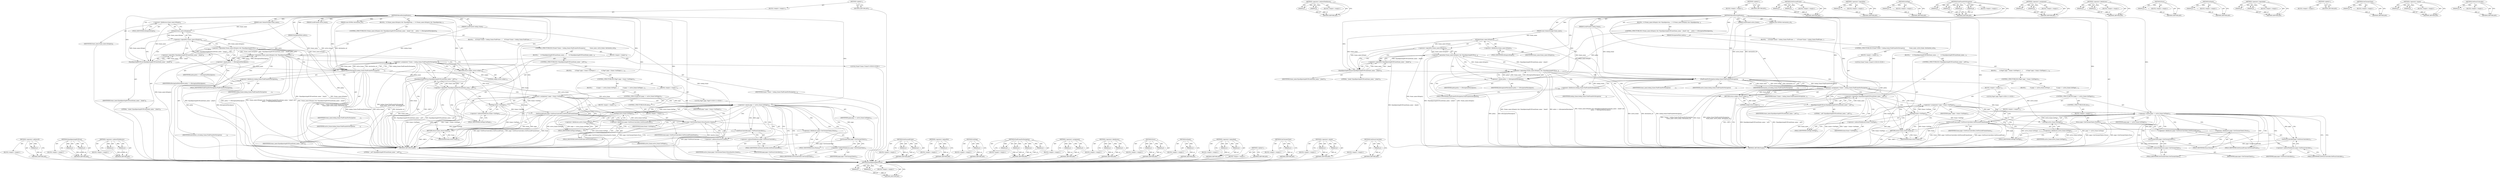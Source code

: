 digraph "GetFocusController" {
vulnerable_142 [label=<(METHOD,EqualIgnoringASCIICase)>];
vulnerable_143 [label=<(PARAM,p1)>];
vulnerable_144 [label=<(PARAM,p2)>];
vulnerable_145 [label=<(BLOCK,&lt;empty&gt;,&lt;empty&gt;)>];
vulnerable_146 [label=<(METHOD_RETURN,ANY)>];
vulnerable_168 [label=<(METHOD,&lt;operator&gt;.indirectFieldAccess)>];
vulnerable_169 [label=<(PARAM,p1)>];
vulnerable_170 [label=<(PARAM,p2)>];
vulnerable_171 [label=<(BLOCK,&lt;empty&gt;,&lt;empty&gt;)>];
vulnerable_172 [label=<(METHOD_RETURN,ANY)>];
vulnerable_6 [label=<(METHOD,&lt;global&gt;)<SUB>1</SUB>>];
vulnerable_7 [label=<(BLOCK,&lt;empty&gt;,&lt;empty&gt;)<SUB>1</SUB>>];
vulnerable_8 [label=<(METHOD,ReuseExistingWindow)<SUB>1</SUB>>];
vulnerable_9 [label=<(PARAM,LocalFrame&amp; active_frame)<SUB>1</SUB>>];
vulnerable_10 [label=<(PARAM,LocalFrame&amp; lookup_frame)<SUB>2</SUB>>];
vulnerable_11 [label=<(PARAM,const AtomicString&amp; frame_name)<SUB>3</SUB>>];
vulnerable_12 [label=<(PARAM,NavigationPolicy policy)<SUB>4</SUB>>];
vulnerable_13 [label=<(PARAM,const KURL&amp; destination_url)<SUB>5</SUB>>];
vulnerable_14 [label=<(BLOCK,{
  if (!frame_name.IsEmpty() &amp;&amp; !EqualIgnoring...,{
  if (!frame_name.IsEmpty() &amp;&amp; !EqualIgnoring...)<SUB>5</SUB>>];
vulnerable_15 [label=<(CONTROL_STRUCTURE,IF,if (!frame_name.IsEmpty() &amp;&amp; !EqualIgnoringASCIICase(frame_name, &quot;_blank&quot;) &amp;&amp;
      policy == kNavigationPolicyIgnore))<SUB>6</SUB>>];
vulnerable_16 [label=<(&lt;operator&gt;.logicalAnd,!frame_name.IsEmpty() &amp;&amp; !EqualIgnoringASCIICas...)<SUB>6</SUB>>];
vulnerable_17 [label=<(&lt;operator&gt;.logicalAnd,!frame_name.IsEmpty() &amp;&amp; !EqualIgnoringASCIICas...)<SUB>6</SUB>>];
vulnerable_18 [label=<(&lt;operator&gt;.logicalNot,!frame_name.IsEmpty())<SUB>6</SUB>>];
vulnerable_19 [label=<(IsEmpty,frame_name.IsEmpty())<SUB>6</SUB>>];
vulnerable_20 [label=<(&lt;operator&gt;.fieldAccess,frame_name.IsEmpty)<SUB>6</SUB>>];
vulnerable_21 [label=<(IDENTIFIER,frame_name,frame_name.IsEmpty())<SUB>6</SUB>>];
vulnerable_22 [label=<(FIELD_IDENTIFIER,IsEmpty,IsEmpty)<SUB>6</SUB>>];
vulnerable_23 [label=<(&lt;operator&gt;.logicalNot,!EqualIgnoringASCIICase(frame_name, &quot;_blank&quot;))<SUB>6</SUB>>];
vulnerable_24 [label=<(EqualIgnoringASCIICase,EqualIgnoringASCIICase(frame_name, &quot;_blank&quot;))<SUB>6</SUB>>];
vulnerable_25 [label=<(IDENTIFIER,frame_name,EqualIgnoringASCIICase(frame_name, &quot;_blank&quot;))<SUB>6</SUB>>];
vulnerable_26 [label=<(LITERAL,&quot;_blank&quot;,EqualIgnoringASCIICase(frame_name, &quot;_blank&quot;))<SUB>6</SUB>>];
vulnerable_27 [label=<(&lt;operator&gt;.equals,policy == kNavigationPolicyIgnore)<SUB>7</SUB>>];
vulnerable_28 [label=<(IDENTIFIER,policy,policy == kNavigationPolicyIgnore)<SUB>7</SUB>>];
vulnerable_29 [label=<(IDENTIFIER,kNavigationPolicyIgnore,policy == kNavigationPolicyIgnore)<SUB>7</SUB>>];
vulnerable_30 [label=<(BLOCK,{
    if (Frame* frame = lookup_frame.FindFrame...,{
    if (Frame* frame = lookup_frame.FindFrame...)<SUB>7</SUB>>];
vulnerable_31 [label=<(CONTROL_STRUCTURE,IF,if (Frame* frame = lookup_frame.FindFrameForNavigation(
            frame_name, active_frame, destination_url)))<SUB>8</SUB>>];
vulnerable_32 [label=<(BLOCK,&lt;empty&gt;,&lt;empty&gt;)<SUB>8</SUB>>];
vulnerable_33 [label="<(LOCAL,Frame* frame: Frame*)<SUB>8</SUB>>"];
vulnerable_34 [label=<(&lt;operator&gt;.assignment,* frame = lookup_frame.FindFrameForNavigation(
...)<SUB>8</SUB>>];
vulnerable_35 [label=<(IDENTIFIER,frame,* frame = lookup_frame.FindFrameForNavigation(
...)<SUB>8</SUB>>];
vulnerable_36 [label=<(FindFrameForNavigation,lookup_frame.FindFrameForNavigation(
          ...)<SUB>8</SUB>>];
vulnerable_37 [label=<(&lt;operator&gt;.fieldAccess,lookup_frame.FindFrameForNavigation)<SUB>8</SUB>>];
vulnerable_38 [label=<(IDENTIFIER,lookup_frame,lookup_frame.FindFrameForNavigation(
          ...)<SUB>8</SUB>>];
vulnerable_39 [label=<(FIELD_IDENTIFIER,FindFrameForNavigation,FindFrameForNavigation)<SUB>8</SUB>>];
vulnerable_40 [label=<(IDENTIFIER,frame_name,lookup_frame.FindFrameForNavigation(
          ...)<SUB>9</SUB>>];
vulnerable_41 [label=<(IDENTIFIER,active_frame,lookup_frame.FindFrameForNavigation(
          ...)<SUB>9</SUB>>];
vulnerable_42 [label=<(IDENTIFIER,destination_url,lookup_frame.FindFrameForNavigation(
          ...)<SUB>9</SUB>>];
vulnerable_43 [label=<(BLOCK,{
      if (!EqualIgnoringASCIICase(frame_name,...,{
      if (!EqualIgnoringASCIICase(frame_name,...)<SUB>9</SUB>>];
vulnerable_44 [label=<(CONTROL_STRUCTURE,IF,if (!EqualIgnoringASCIICase(frame_name, &quot;_self&quot;)))<SUB>10</SUB>>];
vulnerable_45 [label=<(&lt;operator&gt;.logicalNot,!EqualIgnoringASCIICase(frame_name, &quot;_self&quot;))<SUB>10</SUB>>];
vulnerable_46 [label=<(EqualIgnoringASCIICase,EqualIgnoringASCIICase(frame_name, &quot;_self&quot;))<SUB>10</SUB>>];
vulnerable_47 [label=<(IDENTIFIER,frame_name,EqualIgnoringASCIICase(frame_name, &quot;_self&quot;))<SUB>10</SUB>>];
vulnerable_48 [label=<(LITERAL,&quot;_self&quot;,EqualIgnoringASCIICase(frame_name, &quot;_self&quot;))<SUB>10</SUB>>];
vulnerable_49 [label=<(BLOCK,{
        if (Page* page = frame-&gt;GetPage()) {
...,{
        if (Page* page = frame-&gt;GetPage()) {
...)<SUB>10</SUB>>];
vulnerable_50 [label=<(CONTROL_STRUCTURE,IF,if (Page* page = frame-&gt;GetPage()))<SUB>11</SUB>>];
vulnerable_51 [label=<(BLOCK,&lt;empty&gt;,&lt;empty&gt;)<SUB>11</SUB>>];
vulnerable_52 [label="<(LOCAL,Page* page: Page*)<SUB>11</SUB>>"];
vulnerable_53 [label=<(&lt;operator&gt;.assignment,* page = frame-&gt;GetPage())<SUB>11</SUB>>];
vulnerable_54 [label=<(IDENTIFIER,page,* page = frame-&gt;GetPage())<SUB>11</SUB>>];
vulnerable_55 [label=<(GetPage,frame-&gt;GetPage())<SUB>11</SUB>>];
vulnerable_56 [label=<(&lt;operator&gt;.indirectFieldAccess,frame-&gt;GetPage)<SUB>11</SUB>>];
vulnerable_57 [label=<(IDENTIFIER,frame,frame-&gt;GetPage())<SUB>11</SUB>>];
vulnerable_58 [label=<(FIELD_IDENTIFIER,GetPage,GetPage)<SUB>11</SUB>>];
vulnerable_59 [label=<(BLOCK,{
           if (page == active_frame.GetPage()...,{
           if (page == active_frame.GetPage()...)<SUB>11</SUB>>];
vulnerable_60 [label=<(CONTROL_STRUCTURE,IF,if (page == active_frame.GetPage()))<SUB>12</SUB>>];
vulnerable_61 [label=<(&lt;operator&gt;.equals,page == active_frame.GetPage())<SUB>12</SUB>>];
vulnerable_62 [label=<(IDENTIFIER,page,page == active_frame.GetPage())<SUB>12</SUB>>];
vulnerable_63 [label=<(GetPage,active_frame.GetPage())<SUB>12</SUB>>];
vulnerable_64 [label=<(&lt;operator&gt;.fieldAccess,active_frame.GetPage)<SUB>12</SUB>>];
vulnerable_65 [label=<(IDENTIFIER,active_frame,active_frame.GetPage())<SUB>12</SUB>>];
vulnerable_66 [label=<(FIELD_IDENTIFIER,GetPage,GetPage)<SUB>12</SUB>>];
vulnerable_67 [label=<(BLOCK,&lt;empty&gt;,&lt;empty&gt;)<SUB>13</SUB>>];
vulnerable_68 [label=<(SetFocusedFrame,page-&gt;GetFocusController().SetFocusedFrame(frame))<SUB>13</SUB>>];
vulnerable_69 [label=<(&lt;operator&gt;.fieldAccess,page-&gt;GetFocusController().SetFocusedFrame)<SUB>13</SUB>>];
vulnerable_70 [label=<(GetFocusController,page-&gt;GetFocusController())<SUB>13</SUB>>];
vulnerable_71 [label=<(&lt;operator&gt;.indirectFieldAccess,page-&gt;GetFocusController)<SUB>13</SUB>>];
vulnerable_72 [label=<(IDENTIFIER,page,page-&gt;GetFocusController())<SUB>13</SUB>>];
vulnerable_73 [label=<(FIELD_IDENTIFIER,GetFocusController,GetFocusController)<SUB>13</SUB>>];
vulnerable_74 [label=<(FIELD_IDENTIFIER,SetFocusedFrame,SetFocusedFrame)<SUB>13</SUB>>];
vulnerable_75 [label=<(IDENTIFIER,frame,page-&gt;GetFocusController().SetFocusedFrame(frame))<SUB>13</SUB>>];
vulnerable_76 [label=<(CONTROL_STRUCTURE,ELSE,else)<SUB>15</SUB>>];
vulnerable_77 [label=<(BLOCK,&lt;empty&gt;,&lt;empty&gt;)<SUB>15</SUB>>];
vulnerable_78 [label=<(Focus,page-&gt;GetChromeClient().Focus())<SUB>15</SUB>>];
vulnerable_79 [label=<(&lt;operator&gt;.fieldAccess,page-&gt;GetChromeClient().Focus)<SUB>15</SUB>>];
vulnerable_80 [label=<(GetChromeClient,page-&gt;GetChromeClient())<SUB>15</SUB>>];
vulnerable_81 [label=<(&lt;operator&gt;.indirectFieldAccess,page-&gt;GetChromeClient)<SUB>15</SUB>>];
vulnerable_82 [label=<(IDENTIFIER,page,page-&gt;GetChromeClient())<SUB>15</SUB>>];
vulnerable_83 [label=<(FIELD_IDENTIFIER,GetChromeClient,GetChromeClient)<SUB>15</SUB>>];
vulnerable_84 [label=<(FIELD_IDENTIFIER,Focus,Focus)<SUB>15</SUB>>];
vulnerable_85 [label=<(RETURN,return frame;,return frame;)<SUB>18</SUB>>];
vulnerable_86 [label=<(IDENTIFIER,frame,return frame;)<SUB>18</SUB>>];
vulnerable_87 [label=<(RETURN,return nullptr;,return nullptr;)<SUB>21</SUB>>];
vulnerable_88 [label=<(LITERAL,nullptr,return nullptr;)<SUB>21</SUB>>];
vulnerable_89 [label=<(METHOD_RETURN,Frame)<SUB>1</SUB>>];
vulnerable_91 [label=<(METHOD_RETURN,ANY)<SUB>1</SUB>>];
vulnerable_173 [label=<(METHOD,SetFocusedFrame)>];
vulnerable_174 [label=<(PARAM,p1)>];
vulnerable_175 [label=<(PARAM,p2)>];
vulnerable_176 [label=<(BLOCK,&lt;empty&gt;,&lt;empty&gt;)>];
vulnerable_177 [label=<(METHOD_RETURN,ANY)>];
vulnerable_129 [label=<(METHOD,&lt;operator&gt;.logicalNot)>];
vulnerable_130 [label=<(PARAM,p1)>];
vulnerable_131 [label=<(BLOCK,&lt;empty&gt;,&lt;empty&gt;)>];
vulnerable_132 [label=<(METHOD_RETURN,ANY)>];
vulnerable_164 [label=<(METHOD,GetPage)>];
vulnerable_165 [label=<(PARAM,p1)>];
vulnerable_166 [label=<(BLOCK,&lt;empty&gt;,&lt;empty&gt;)>];
vulnerable_167 [label=<(METHOD_RETURN,ANY)>];
vulnerable_157 [label=<(METHOD,FindFrameForNavigation)>];
vulnerable_158 [label=<(PARAM,p1)>];
vulnerable_159 [label=<(PARAM,p2)>];
vulnerable_160 [label=<(PARAM,p3)>];
vulnerable_161 [label=<(PARAM,p4)>];
vulnerable_162 [label=<(BLOCK,&lt;empty&gt;,&lt;empty&gt;)>];
vulnerable_163 [label=<(METHOD_RETURN,ANY)>];
vulnerable_152 [label=<(METHOD,&lt;operator&gt;.assignment)>];
vulnerable_153 [label=<(PARAM,p1)>];
vulnerable_154 [label=<(PARAM,p2)>];
vulnerable_155 [label=<(BLOCK,&lt;empty&gt;,&lt;empty&gt;)>];
vulnerable_156 [label=<(METHOD_RETURN,ANY)>];
vulnerable_137 [label=<(METHOD,&lt;operator&gt;.fieldAccess)>];
vulnerable_138 [label=<(PARAM,p1)>];
vulnerable_139 [label=<(PARAM,p2)>];
vulnerable_140 [label=<(BLOCK,&lt;empty&gt;,&lt;empty&gt;)>];
vulnerable_141 [label=<(METHOD_RETURN,ANY)>];
vulnerable_182 [label=<(METHOD,Focus)>];
vulnerable_183 [label=<(PARAM,p1)>];
vulnerable_184 [label=<(BLOCK,&lt;empty&gt;,&lt;empty&gt;)>];
vulnerable_185 [label=<(METHOD_RETURN,ANY)>];
vulnerable_133 [label=<(METHOD,IsEmpty)>];
vulnerable_134 [label=<(PARAM,p1)>];
vulnerable_135 [label=<(BLOCK,&lt;empty&gt;,&lt;empty&gt;)>];
vulnerable_136 [label=<(METHOD_RETURN,ANY)>];
vulnerable_124 [label=<(METHOD,&lt;operator&gt;.logicalAnd)>];
vulnerable_125 [label=<(PARAM,p1)>];
vulnerable_126 [label=<(PARAM,p2)>];
vulnerable_127 [label=<(BLOCK,&lt;empty&gt;,&lt;empty&gt;)>];
vulnerable_128 [label=<(METHOD_RETURN,ANY)>];
vulnerable_118 [label=<(METHOD,&lt;global&gt;)<SUB>1</SUB>>];
vulnerable_119 [label=<(BLOCK,&lt;empty&gt;,&lt;empty&gt;)>];
vulnerable_120 [label=<(METHOD_RETURN,ANY)>];
vulnerable_186 [label=<(METHOD,GetChromeClient)>];
vulnerable_187 [label=<(PARAM,p1)>];
vulnerable_188 [label=<(BLOCK,&lt;empty&gt;,&lt;empty&gt;)>];
vulnerable_189 [label=<(METHOD_RETURN,ANY)>];
vulnerable_147 [label=<(METHOD,&lt;operator&gt;.equals)>];
vulnerable_148 [label=<(PARAM,p1)>];
vulnerable_149 [label=<(PARAM,p2)>];
vulnerable_150 [label=<(BLOCK,&lt;empty&gt;,&lt;empty&gt;)>];
vulnerable_151 [label=<(METHOD_RETURN,ANY)>];
vulnerable_178 [label=<(METHOD,GetFocusController)>];
vulnerable_179 [label=<(PARAM,p1)>];
vulnerable_180 [label=<(BLOCK,&lt;empty&gt;,&lt;empty&gt;)>];
vulnerable_181 [label=<(METHOD_RETURN,ANY)>];
fixed_193 [label=<(METHOD,&lt;operator&gt;.addressOf)>];
fixed_194 [label=<(PARAM,p1)>];
fixed_195 [label=<(BLOCK,&lt;empty&gt;,&lt;empty&gt;)>];
fixed_196 [label=<(METHOD_RETURN,ANY)>];
fixed_144 [label=<(METHOD,EqualIgnoringASCIICase)>];
fixed_145 [label=<(PARAM,p1)>];
fixed_146 [label=<(PARAM,p2)>];
fixed_147 [label=<(BLOCK,&lt;empty&gt;,&lt;empty&gt;)>];
fixed_148 [label=<(METHOD_RETURN,ANY)>];
fixed_170 [label=<(METHOD,&lt;operator&gt;.indirectFieldAccess)>];
fixed_171 [label=<(PARAM,p1)>];
fixed_172 [label=<(PARAM,p2)>];
fixed_173 [label=<(BLOCK,&lt;empty&gt;,&lt;empty&gt;)>];
fixed_174 [label=<(METHOD_RETURN,ANY)>];
fixed_6 [label=<(METHOD,&lt;global&gt;)<SUB>1</SUB>>];
fixed_7 [label=<(BLOCK,&lt;empty&gt;,&lt;empty&gt;)<SUB>1</SUB>>];
fixed_8 [label=<(METHOD,ReuseExistingWindow)<SUB>1</SUB>>];
fixed_9 [label=<(PARAM,LocalFrame&amp; active_frame)<SUB>1</SUB>>];
fixed_10 [label=<(PARAM,LocalFrame&amp; lookup_frame)<SUB>2</SUB>>];
fixed_11 [label=<(PARAM,const AtomicString&amp; frame_name)<SUB>3</SUB>>];
fixed_12 [label=<(PARAM,NavigationPolicy policy)<SUB>4</SUB>>];
fixed_13 [label=<(PARAM,const KURL&amp; destination_url)<SUB>5</SUB>>];
fixed_14 [label=<(BLOCK,{
  if (!frame_name.IsEmpty() &amp;&amp; !EqualIgnoring...,{
  if (!frame_name.IsEmpty() &amp;&amp; !EqualIgnoring...)<SUB>5</SUB>>];
fixed_15 [label=<(CONTROL_STRUCTURE,IF,if (!frame_name.IsEmpty() &amp;&amp; !EqualIgnoringASCIICase(frame_name, &quot;_blank&quot;) &amp;&amp;
      policy == kNavigationPolicyIgnore))<SUB>6</SUB>>];
fixed_16 [label=<(&lt;operator&gt;.logicalAnd,!frame_name.IsEmpty() &amp;&amp; !EqualIgnoringASCIICas...)<SUB>6</SUB>>];
fixed_17 [label=<(&lt;operator&gt;.logicalAnd,!frame_name.IsEmpty() &amp;&amp; !EqualIgnoringASCIICas...)<SUB>6</SUB>>];
fixed_18 [label=<(&lt;operator&gt;.logicalNot,!frame_name.IsEmpty())<SUB>6</SUB>>];
fixed_19 [label=<(IsEmpty,frame_name.IsEmpty())<SUB>6</SUB>>];
fixed_20 [label=<(&lt;operator&gt;.fieldAccess,frame_name.IsEmpty)<SUB>6</SUB>>];
fixed_21 [label=<(IDENTIFIER,frame_name,frame_name.IsEmpty())<SUB>6</SUB>>];
fixed_22 [label=<(FIELD_IDENTIFIER,IsEmpty,IsEmpty)<SUB>6</SUB>>];
fixed_23 [label=<(&lt;operator&gt;.logicalNot,!EqualIgnoringASCIICase(frame_name, &quot;_blank&quot;))<SUB>6</SUB>>];
fixed_24 [label=<(EqualIgnoringASCIICase,EqualIgnoringASCIICase(frame_name, &quot;_blank&quot;))<SUB>6</SUB>>];
fixed_25 [label=<(IDENTIFIER,frame_name,EqualIgnoringASCIICase(frame_name, &quot;_blank&quot;))<SUB>6</SUB>>];
fixed_26 [label=<(LITERAL,&quot;_blank&quot;,EqualIgnoringASCIICase(frame_name, &quot;_blank&quot;))<SUB>6</SUB>>];
fixed_27 [label=<(&lt;operator&gt;.equals,policy == kNavigationPolicyIgnore)<SUB>7</SUB>>];
fixed_28 [label=<(IDENTIFIER,policy,policy == kNavigationPolicyIgnore)<SUB>7</SUB>>];
fixed_29 [label=<(IDENTIFIER,kNavigationPolicyIgnore,policy == kNavigationPolicyIgnore)<SUB>7</SUB>>];
fixed_30 [label=<(BLOCK,{
    if (Frame* frame = lookup_frame.FindFrame...,{
    if (Frame* frame = lookup_frame.FindFrame...)<SUB>7</SUB>>];
fixed_31 [label=<(CONTROL_STRUCTURE,IF,if (Frame* frame = lookup_frame.FindFrameForNavigation(
            frame_name, active_frame, destination_url)))<SUB>8</SUB>>];
fixed_32 [label=<(BLOCK,&lt;empty&gt;,&lt;empty&gt;)<SUB>8</SUB>>];
fixed_33 [label="<(LOCAL,Frame* frame: Frame*)<SUB>8</SUB>>"];
fixed_34 [label=<(&lt;operator&gt;.assignment,* frame = lookup_frame.FindFrameForNavigation(
...)<SUB>8</SUB>>];
fixed_35 [label=<(IDENTIFIER,frame,* frame = lookup_frame.FindFrameForNavigation(
...)<SUB>8</SUB>>];
fixed_36 [label=<(FindFrameForNavigation,lookup_frame.FindFrameForNavigation(
          ...)<SUB>8</SUB>>];
fixed_37 [label=<(&lt;operator&gt;.fieldAccess,lookup_frame.FindFrameForNavigation)<SUB>8</SUB>>];
fixed_38 [label=<(IDENTIFIER,lookup_frame,lookup_frame.FindFrameForNavigation(
          ...)<SUB>8</SUB>>];
fixed_39 [label=<(FIELD_IDENTIFIER,FindFrameForNavigation,FindFrameForNavigation)<SUB>8</SUB>>];
fixed_40 [label=<(IDENTIFIER,frame_name,lookup_frame.FindFrameForNavigation(
          ...)<SUB>9</SUB>>];
fixed_41 [label=<(IDENTIFIER,active_frame,lookup_frame.FindFrameForNavigation(
          ...)<SUB>9</SUB>>];
fixed_42 [label=<(IDENTIFIER,destination_url,lookup_frame.FindFrameForNavigation(
          ...)<SUB>9</SUB>>];
fixed_43 [label=<(BLOCK,{
      if (!EqualIgnoringASCIICase(frame_name,...,{
      if (!EqualIgnoringASCIICase(frame_name,...)<SUB>9</SUB>>];
fixed_44 [label=<(CONTROL_STRUCTURE,IF,if (!EqualIgnoringASCIICase(frame_name, &quot;_self&quot;)))<SUB>10</SUB>>];
fixed_45 [label=<(&lt;operator&gt;.logicalNot,!EqualIgnoringASCIICase(frame_name, &quot;_self&quot;))<SUB>10</SUB>>];
fixed_46 [label=<(EqualIgnoringASCIICase,EqualIgnoringASCIICase(frame_name, &quot;_self&quot;))<SUB>10</SUB>>];
fixed_47 [label=<(IDENTIFIER,frame_name,EqualIgnoringASCIICase(frame_name, &quot;_self&quot;))<SUB>10</SUB>>];
fixed_48 [label=<(LITERAL,&quot;_self&quot;,EqualIgnoringASCIICase(frame_name, &quot;_self&quot;))<SUB>10</SUB>>];
fixed_49 [label=<(BLOCK,{
        if (Page* page = frame-&gt;GetPage()) {
...,{
        if (Page* page = frame-&gt;GetPage()) {
...)<SUB>10</SUB>>];
fixed_50 [label=<(CONTROL_STRUCTURE,IF,if (Page* page = frame-&gt;GetPage()))<SUB>11</SUB>>];
fixed_51 [label=<(BLOCK,&lt;empty&gt;,&lt;empty&gt;)<SUB>11</SUB>>];
fixed_52 [label="<(LOCAL,Page* page: Page*)<SUB>11</SUB>>"];
fixed_53 [label=<(&lt;operator&gt;.assignment,* page = frame-&gt;GetPage())<SUB>11</SUB>>];
fixed_54 [label=<(IDENTIFIER,page,* page = frame-&gt;GetPage())<SUB>11</SUB>>];
fixed_55 [label=<(GetPage,frame-&gt;GetPage())<SUB>11</SUB>>];
fixed_56 [label=<(&lt;operator&gt;.indirectFieldAccess,frame-&gt;GetPage)<SUB>11</SUB>>];
fixed_57 [label=<(IDENTIFIER,frame,frame-&gt;GetPage())<SUB>11</SUB>>];
fixed_58 [label=<(FIELD_IDENTIFIER,GetPage,GetPage)<SUB>11</SUB>>];
fixed_59 [label=<(BLOCK,{
           if (page == active_frame.GetPage()...,{
           if (page == active_frame.GetPage()...)<SUB>11</SUB>>];
fixed_60 [label=<(CONTROL_STRUCTURE,IF,if (page == active_frame.GetPage()))<SUB>12</SUB>>];
fixed_61 [label=<(&lt;operator&gt;.equals,page == active_frame.GetPage())<SUB>12</SUB>>];
fixed_62 [label=<(IDENTIFIER,page,page == active_frame.GetPage())<SUB>12</SUB>>];
fixed_63 [label=<(GetPage,active_frame.GetPage())<SUB>12</SUB>>];
fixed_64 [label=<(&lt;operator&gt;.fieldAccess,active_frame.GetPage)<SUB>12</SUB>>];
fixed_65 [label=<(IDENTIFIER,active_frame,active_frame.GetPage())<SUB>12</SUB>>];
fixed_66 [label=<(FIELD_IDENTIFIER,GetPage,GetPage)<SUB>12</SUB>>];
fixed_67 [label=<(BLOCK,&lt;empty&gt;,&lt;empty&gt;)<SUB>13</SUB>>];
fixed_68 [label=<(SetFocusedFrame,page-&gt;GetFocusController().SetFocusedFrame(frame))<SUB>13</SUB>>];
fixed_69 [label=<(&lt;operator&gt;.fieldAccess,page-&gt;GetFocusController().SetFocusedFrame)<SUB>13</SUB>>];
fixed_70 [label=<(GetFocusController,page-&gt;GetFocusController())<SUB>13</SUB>>];
fixed_71 [label=<(&lt;operator&gt;.indirectFieldAccess,page-&gt;GetFocusController)<SUB>13</SUB>>];
fixed_72 [label=<(IDENTIFIER,page,page-&gt;GetFocusController())<SUB>13</SUB>>];
fixed_73 [label=<(FIELD_IDENTIFIER,GetFocusController,GetFocusController)<SUB>13</SUB>>];
fixed_74 [label=<(FIELD_IDENTIFIER,SetFocusedFrame,SetFocusedFrame)<SUB>13</SUB>>];
fixed_75 [label=<(IDENTIFIER,frame,page-&gt;GetFocusController().SetFocusedFrame(frame))<SUB>13</SUB>>];
fixed_76 [label=<(CONTROL_STRUCTURE,ELSE,else)<SUB>15</SUB>>];
fixed_77 [label=<(BLOCK,&lt;empty&gt;,&lt;empty&gt;)<SUB>15</SUB>>];
fixed_78 [label=<(Focus,page-&gt;GetChromeClient().Focus(&amp;active_frame))<SUB>15</SUB>>];
fixed_79 [label=<(&lt;operator&gt;.fieldAccess,page-&gt;GetChromeClient().Focus)<SUB>15</SUB>>];
fixed_80 [label=<(GetChromeClient,page-&gt;GetChromeClient())<SUB>15</SUB>>];
fixed_81 [label=<(&lt;operator&gt;.indirectFieldAccess,page-&gt;GetChromeClient)<SUB>15</SUB>>];
fixed_82 [label=<(IDENTIFIER,page,page-&gt;GetChromeClient())<SUB>15</SUB>>];
fixed_83 [label=<(FIELD_IDENTIFIER,GetChromeClient,GetChromeClient)<SUB>15</SUB>>];
fixed_84 [label=<(FIELD_IDENTIFIER,Focus,Focus)<SUB>15</SUB>>];
fixed_85 [label=<(&lt;operator&gt;.addressOf,&amp;active_frame)<SUB>15</SUB>>];
fixed_86 [label=<(IDENTIFIER,active_frame,page-&gt;GetChromeClient().Focus(&amp;active_frame))<SUB>15</SUB>>];
fixed_87 [label=<(RETURN,return frame;,return frame;)<SUB>18</SUB>>];
fixed_88 [label=<(IDENTIFIER,frame,return frame;)<SUB>18</SUB>>];
fixed_89 [label=<(RETURN,return nullptr;,return nullptr;)<SUB>21</SUB>>];
fixed_90 [label=<(LITERAL,nullptr,return nullptr;)<SUB>21</SUB>>];
fixed_91 [label=<(METHOD_RETURN,Frame)<SUB>1</SUB>>];
fixed_93 [label=<(METHOD_RETURN,ANY)<SUB>1</SUB>>];
fixed_175 [label=<(METHOD,SetFocusedFrame)>];
fixed_176 [label=<(PARAM,p1)>];
fixed_177 [label=<(PARAM,p2)>];
fixed_178 [label=<(BLOCK,&lt;empty&gt;,&lt;empty&gt;)>];
fixed_179 [label=<(METHOD_RETURN,ANY)>];
fixed_131 [label=<(METHOD,&lt;operator&gt;.logicalNot)>];
fixed_132 [label=<(PARAM,p1)>];
fixed_133 [label=<(BLOCK,&lt;empty&gt;,&lt;empty&gt;)>];
fixed_134 [label=<(METHOD_RETURN,ANY)>];
fixed_166 [label=<(METHOD,GetPage)>];
fixed_167 [label=<(PARAM,p1)>];
fixed_168 [label=<(BLOCK,&lt;empty&gt;,&lt;empty&gt;)>];
fixed_169 [label=<(METHOD_RETURN,ANY)>];
fixed_159 [label=<(METHOD,FindFrameForNavigation)>];
fixed_160 [label=<(PARAM,p1)>];
fixed_161 [label=<(PARAM,p2)>];
fixed_162 [label=<(PARAM,p3)>];
fixed_163 [label=<(PARAM,p4)>];
fixed_164 [label=<(BLOCK,&lt;empty&gt;,&lt;empty&gt;)>];
fixed_165 [label=<(METHOD_RETURN,ANY)>];
fixed_154 [label=<(METHOD,&lt;operator&gt;.assignment)>];
fixed_155 [label=<(PARAM,p1)>];
fixed_156 [label=<(PARAM,p2)>];
fixed_157 [label=<(BLOCK,&lt;empty&gt;,&lt;empty&gt;)>];
fixed_158 [label=<(METHOD_RETURN,ANY)>];
fixed_139 [label=<(METHOD,&lt;operator&gt;.fieldAccess)>];
fixed_140 [label=<(PARAM,p1)>];
fixed_141 [label=<(PARAM,p2)>];
fixed_142 [label=<(BLOCK,&lt;empty&gt;,&lt;empty&gt;)>];
fixed_143 [label=<(METHOD_RETURN,ANY)>];
fixed_184 [label=<(METHOD,Focus)>];
fixed_185 [label=<(PARAM,p1)>];
fixed_186 [label=<(PARAM,p2)>];
fixed_187 [label=<(BLOCK,&lt;empty&gt;,&lt;empty&gt;)>];
fixed_188 [label=<(METHOD_RETURN,ANY)>];
fixed_135 [label=<(METHOD,IsEmpty)>];
fixed_136 [label=<(PARAM,p1)>];
fixed_137 [label=<(BLOCK,&lt;empty&gt;,&lt;empty&gt;)>];
fixed_138 [label=<(METHOD_RETURN,ANY)>];
fixed_126 [label=<(METHOD,&lt;operator&gt;.logicalAnd)>];
fixed_127 [label=<(PARAM,p1)>];
fixed_128 [label=<(PARAM,p2)>];
fixed_129 [label=<(BLOCK,&lt;empty&gt;,&lt;empty&gt;)>];
fixed_130 [label=<(METHOD_RETURN,ANY)>];
fixed_120 [label=<(METHOD,&lt;global&gt;)<SUB>1</SUB>>];
fixed_121 [label=<(BLOCK,&lt;empty&gt;,&lt;empty&gt;)>];
fixed_122 [label=<(METHOD_RETURN,ANY)>];
fixed_189 [label=<(METHOD,GetChromeClient)>];
fixed_190 [label=<(PARAM,p1)>];
fixed_191 [label=<(BLOCK,&lt;empty&gt;,&lt;empty&gt;)>];
fixed_192 [label=<(METHOD_RETURN,ANY)>];
fixed_149 [label=<(METHOD,&lt;operator&gt;.equals)>];
fixed_150 [label=<(PARAM,p1)>];
fixed_151 [label=<(PARAM,p2)>];
fixed_152 [label=<(BLOCK,&lt;empty&gt;,&lt;empty&gt;)>];
fixed_153 [label=<(METHOD_RETURN,ANY)>];
fixed_180 [label=<(METHOD,GetFocusController)>];
fixed_181 [label=<(PARAM,p1)>];
fixed_182 [label=<(BLOCK,&lt;empty&gt;,&lt;empty&gt;)>];
fixed_183 [label=<(METHOD_RETURN,ANY)>];
vulnerable_142 -> vulnerable_143  [key=0, label="AST: "];
vulnerable_142 -> vulnerable_143  [key=1, label="DDG: "];
vulnerable_142 -> vulnerable_145  [key=0, label="AST: "];
vulnerable_142 -> vulnerable_144  [key=0, label="AST: "];
vulnerable_142 -> vulnerable_144  [key=1, label="DDG: "];
vulnerable_142 -> vulnerable_146  [key=0, label="AST: "];
vulnerable_142 -> vulnerable_146  [key=1, label="CFG: "];
vulnerable_143 -> vulnerable_146  [key=0, label="DDG: p1"];
vulnerable_144 -> vulnerable_146  [key=0, label="DDG: p2"];
vulnerable_168 -> vulnerable_169  [key=0, label="AST: "];
vulnerable_168 -> vulnerable_169  [key=1, label="DDG: "];
vulnerable_168 -> vulnerable_171  [key=0, label="AST: "];
vulnerable_168 -> vulnerable_170  [key=0, label="AST: "];
vulnerable_168 -> vulnerable_170  [key=1, label="DDG: "];
vulnerable_168 -> vulnerable_172  [key=0, label="AST: "];
vulnerable_168 -> vulnerable_172  [key=1, label="CFG: "];
vulnerable_169 -> vulnerable_172  [key=0, label="DDG: p1"];
vulnerable_170 -> vulnerable_172  [key=0, label="DDG: p2"];
vulnerable_6 -> vulnerable_7  [key=0, label="AST: "];
vulnerable_6 -> vulnerable_91  [key=0, label="AST: "];
vulnerable_6 -> vulnerable_91  [key=1, label="CFG: "];
vulnerable_7 -> vulnerable_8  [key=0, label="AST: "];
vulnerable_8 -> vulnerable_9  [key=0, label="AST: "];
vulnerable_8 -> vulnerable_9  [key=1, label="DDG: "];
vulnerable_8 -> vulnerable_10  [key=0, label="AST: "];
vulnerable_8 -> vulnerable_10  [key=1, label="DDG: "];
vulnerable_8 -> vulnerable_11  [key=0, label="AST: "];
vulnerable_8 -> vulnerable_11  [key=1, label="DDG: "];
vulnerable_8 -> vulnerable_12  [key=0, label="AST: "];
vulnerable_8 -> vulnerable_12  [key=1, label="DDG: "];
vulnerable_8 -> vulnerable_13  [key=0, label="AST: "];
vulnerable_8 -> vulnerable_13  [key=1, label="DDG: "];
vulnerable_8 -> vulnerable_14  [key=0, label="AST: "];
vulnerable_8 -> vulnerable_89  [key=0, label="AST: "];
vulnerable_8 -> vulnerable_22  [key=0, label="CFG: "];
vulnerable_8 -> vulnerable_87  [key=0, label="DDG: "];
vulnerable_8 -> vulnerable_88  [key=0, label="DDG: "];
vulnerable_8 -> vulnerable_27  [key=0, label="DDG: "];
vulnerable_8 -> vulnerable_24  [key=0, label="DDG: "];
vulnerable_8 -> vulnerable_86  [key=0, label="DDG: "];
vulnerable_8 -> vulnerable_36  [key=0, label="DDG: "];
vulnerable_8 -> vulnerable_46  [key=0, label="DDG: "];
vulnerable_8 -> vulnerable_61  [key=0, label="DDG: "];
vulnerable_8 -> vulnerable_68  [key=0, label="DDG: "];
vulnerable_9 -> vulnerable_36  [key=0, label="DDG: active_frame"];
vulnerable_10 -> vulnerable_89  [key=0, label="DDG: lookup_frame"];
vulnerable_10 -> vulnerable_36  [key=0, label="DDG: lookup_frame"];
vulnerable_11 -> vulnerable_19  [key=0, label="DDG: frame_name"];
vulnerable_11 -> vulnerable_24  [key=0, label="DDG: frame_name"];
vulnerable_11 -> vulnerable_36  [key=0, label="DDG: frame_name"];
vulnerable_12 -> vulnerable_89  [key=0, label="DDG: policy"];
vulnerable_12 -> vulnerable_27  [key=0, label="DDG: policy"];
vulnerable_13 -> vulnerable_36  [key=0, label="DDG: destination_url"];
vulnerable_14 -> vulnerable_15  [key=0, label="AST: "];
vulnerable_14 -> vulnerable_87  [key=0, label="AST: "];
vulnerable_15 -> vulnerable_16  [key=0, label="AST: "];
vulnerable_15 -> vulnerable_30  [key=0, label="AST: "];
vulnerable_16 -> vulnerable_17  [key=0, label="AST: "];
vulnerable_16 -> vulnerable_27  [key=0, label="AST: "];
vulnerable_16 -> vulnerable_39  [key=0, label="CFG: "];
vulnerable_16 -> vulnerable_39  [key=1, label="CDG: "];
vulnerable_16 -> vulnerable_87  [key=0, label="CFG: "];
vulnerable_16 -> vulnerable_87  [key=1, label="CDG: "];
vulnerable_16 -> vulnerable_89  [key=0, label="DDG: !frame_name.IsEmpty() &amp;&amp; !EqualIgnoringASCIICase(frame_name, &quot;_blank&quot;)"];
vulnerable_16 -> vulnerable_89  [key=1, label="DDG: policy == kNavigationPolicyIgnore"];
vulnerable_16 -> vulnerable_89  [key=2, label="DDG: !frame_name.IsEmpty() &amp;&amp; !EqualIgnoringASCIICase(frame_name, &quot;_blank&quot;) &amp;&amp;
      policy == kNavigationPolicyIgnore"];
vulnerable_16 -> vulnerable_34  [key=0, label="CDG: "];
vulnerable_16 -> vulnerable_37  [key=0, label="CDG: "];
vulnerable_16 -> vulnerable_36  [key=0, label="CDG: "];
vulnerable_17 -> vulnerable_18  [key=0, label="AST: "];
vulnerable_17 -> vulnerable_23  [key=0, label="AST: "];
vulnerable_17 -> vulnerable_16  [key=0, label="CFG: "];
vulnerable_17 -> vulnerable_16  [key=1, label="DDG: !frame_name.IsEmpty()"];
vulnerable_17 -> vulnerable_16  [key=2, label="DDG: !EqualIgnoringASCIICase(frame_name, &quot;_blank&quot;)"];
vulnerable_17 -> vulnerable_27  [key=0, label="CFG: "];
vulnerable_17 -> vulnerable_27  [key=1, label="CDG: "];
vulnerable_17 -> vulnerable_89  [key=0, label="DDG: !frame_name.IsEmpty()"];
vulnerable_17 -> vulnerable_89  [key=1, label="DDG: !EqualIgnoringASCIICase(frame_name, &quot;_blank&quot;)"];
vulnerable_18 -> vulnerable_19  [key=0, label="AST: "];
vulnerable_18 -> vulnerable_17  [key=0, label="CFG: "];
vulnerable_18 -> vulnerable_17  [key=1, label="DDG: frame_name.IsEmpty()"];
vulnerable_18 -> vulnerable_24  [key=0, label="CFG: "];
vulnerable_18 -> vulnerable_24  [key=1, label="CDG: "];
vulnerable_18 -> vulnerable_89  [key=0, label="DDG: frame_name.IsEmpty()"];
vulnerable_18 -> vulnerable_23  [key=0, label="CDG: "];
vulnerable_19 -> vulnerable_20  [key=0, label="AST: "];
vulnerable_19 -> vulnerable_18  [key=0, label="CFG: "];
vulnerable_19 -> vulnerable_18  [key=1, label="DDG: frame_name.IsEmpty"];
vulnerable_19 -> vulnerable_24  [key=0, label="DDG: frame_name.IsEmpty"];
vulnerable_19 -> vulnerable_36  [key=0, label="DDG: frame_name.IsEmpty"];
vulnerable_20 -> vulnerable_21  [key=0, label="AST: "];
vulnerable_20 -> vulnerable_22  [key=0, label="AST: "];
vulnerable_20 -> vulnerable_19  [key=0, label="CFG: "];
vulnerable_22 -> vulnerable_20  [key=0, label="CFG: "];
vulnerable_23 -> vulnerable_24  [key=0, label="AST: "];
vulnerable_23 -> vulnerable_17  [key=0, label="CFG: "];
vulnerable_23 -> vulnerable_17  [key=1, label="DDG: EqualIgnoringASCIICase(frame_name, &quot;_blank&quot;)"];
vulnerable_23 -> vulnerable_89  [key=0, label="DDG: EqualIgnoringASCIICase(frame_name, &quot;_blank&quot;)"];
vulnerable_24 -> vulnerable_25  [key=0, label="AST: "];
vulnerable_24 -> vulnerable_26  [key=0, label="AST: "];
vulnerable_24 -> vulnerable_23  [key=0, label="CFG: "];
vulnerable_24 -> vulnerable_23  [key=1, label="DDG: frame_name"];
vulnerable_24 -> vulnerable_23  [key=2, label="DDG: &quot;_blank&quot;"];
vulnerable_24 -> vulnerable_36  [key=0, label="DDG: frame_name"];
vulnerable_27 -> vulnerable_28  [key=0, label="AST: "];
vulnerable_27 -> vulnerable_29  [key=0, label="AST: "];
vulnerable_27 -> vulnerable_16  [key=0, label="CFG: "];
vulnerable_27 -> vulnerable_16  [key=1, label="DDG: policy"];
vulnerable_27 -> vulnerable_16  [key=2, label="DDG: kNavigationPolicyIgnore"];
vulnerable_27 -> vulnerable_89  [key=0, label="DDG: policy"];
vulnerable_27 -> vulnerable_89  [key=1, label="DDG: kNavigationPolicyIgnore"];
vulnerable_30 -> vulnerable_31  [key=0, label="AST: "];
vulnerable_31 -> vulnerable_32  [key=0, label="AST: "];
vulnerable_31 -> vulnerable_43  [key=0, label="AST: "];
vulnerable_32 -> vulnerable_33  [key=0, label="AST: "];
vulnerable_32 -> vulnerable_34  [key=0, label="AST: "];
vulnerable_34 -> vulnerable_35  [key=0, label="AST: "];
vulnerable_34 -> vulnerable_36  [key=0, label="AST: "];
vulnerable_34 -> vulnerable_46  [key=0, label="CFG: "];
vulnerable_34 -> vulnerable_46  [key=1, label="CDG: "];
vulnerable_34 -> vulnerable_87  [key=0, label="CFG: "];
vulnerable_34 -> vulnerable_87  [key=1, label="CDG: "];
vulnerable_34 -> vulnerable_89  [key=0, label="DDG: frame"];
vulnerable_34 -> vulnerable_89  [key=1, label="DDG: lookup_frame.FindFrameForNavigation(
            frame_name, active_frame, destination_url)"];
vulnerable_34 -> vulnerable_89  [key=2, label="DDG: * frame = lookup_frame.FindFrameForNavigation(
            frame_name, active_frame, destination_url)"];
vulnerable_34 -> vulnerable_86  [key=0, label="DDG: frame"];
vulnerable_34 -> vulnerable_55  [key=0, label="DDG: frame"];
vulnerable_34 -> vulnerable_68  [key=0, label="DDG: frame"];
vulnerable_34 -> vulnerable_85  [key=0, label="CDG: "];
vulnerable_34 -> vulnerable_45  [key=0, label="CDG: "];
vulnerable_36 -> vulnerable_37  [key=0, label="AST: "];
vulnerable_36 -> vulnerable_40  [key=0, label="AST: "];
vulnerable_36 -> vulnerable_41  [key=0, label="AST: "];
vulnerable_36 -> vulnerable_42  [key=0, label="AST: "];
vulnerable_36 -> vulnerable_34  [key=0, label="CFG: "];
vulnerable_36 -> vulnerable_34  [key=1, label="DDG: lookup_frame.FindFrameForNavigation"];
vulnerable_36 -> vulnerable_34  [key=2, label="DDG: frame_name"];
vulnerable_36 -> vulnerable_34  [key=3, label="DDG: active_frame"];
vulnerable_36 -> vulnerable_34  [key=4, label="DDG: destination_url"];
vulnerable_36 -> vulnerable_89  [key=0, label="DDG: lookup_frame.FindFrameForNavigation"];
vulnerable_36 -> vulnerable_89  [key=1, label="DDG: active_frame"];
vulnerable_36 -> vulnerable_89  [key=2, label="DDG: destination_url"];
vulnerable_36 -> vulnerable_46  [key=0, label="DDG: frame_name"];
vulnerable_36 -> vulnerable_63  [key=0, label="DDG: active_frame"];
vulnerable_37 -> vulnerable_38  [key=0, label="AST: "];
vulnerable_37 -> vulnerable_39  [key=0, label="AST: "];
vulnerable_37 -> vulnerable_36  [key=0, label="CFG: "];
vulnerable_39 -> vulnerable_37  [key=0, label="CFG: "];
vulnerable_43 -> vulnerable_44  [key=0, label="AST: "];
vulnerable_43 -> vulnerable_85  [key=0, label="AST: "];
vulnerable_44 -> vulnerable_45  [key=0, label="AST: "];
vulnerable_44 -> vulnerable_49  [key=0, label="AST: "];
vulnerable_45 -> vulnerable_46  [key=0, label="AST: "];
vulnerable_45 -> vulnerable_58  [key=0, label="CFG: "];
vulnerable_45 -> vulnerable_58  [key=1, label="CDG: "];
vulnerable_45 -> vulnerable_85  [key=0, label="CFG: "];
vulnerable_45 -> vulnerable_89  [key=0, label="DDG: EqualIgnoringASCIICase(frame_name, &quot;_self&quot;)"];
vulnerable_45 -> vulnerable_89  [key=1, label="DDG: !EqualIgnoringASCIICase(frame_name, &quot;_self&quot;)"];
vulnerable_45 -> vulnerable_56  [key=0, label="CDG: "];
vulnerable_45 -> vulnerable_53  [key=0, label="CDG: "];
vulnerable_45 -> vulnerable_55  [key=0, label="CDG: "];
vulnerable_46 -> vulnerable_47  [key=0, label="AST: "];
vulnerable_46 -> vulnerable_48  [key=0, label="AST: "];
vulnerable_46 -> vulnerable_45  [key=0, label="CFG: "];
vulnerable_46 -> vulnerable_45  [key=1, label="DDG: frame_name"];
vulnerable_46 -> vulnerable_45  [key=2, label="DDG: &quot;_self&quot;"];
vulnerable_46 -> vulnerable_89  [key=0, label="DDG: frame_name"];
vulnerable_49 -> vulnerable_50  [key=0, label="AST: "];
vulnerable_50 -> vulnerable_51  [key=0, label="AST: "];
vulnerable_50 -> vulnerable_59  [key=0, label="AST: "];
vulnerable_51 -> vulnerable_52  [key=0, label="AST: "];
vulnerable_51 -> vulnerable_53  [key=0, label="AST: "];
vulnerable_53 -> vulnerable_54  [key=0, label="AST: "];
vulnerable_53 -> vulnerable_55  [key=0, label="AST: "];
vulnerable_53 -> vulnerable_66  [key=0, label="CFG: "];
vulnerable_53 -> vulnerable_66  [key=1, label="CDG: "];
vulnerable_53 -> vulnerable_85  [key=0, label="CFG: "];
vulnerable_53 -> vulnerable_89  [key=0, label="DDG: page"];
vulnerable_53 -> vulnerable_89  [key=1, label="DDG: frame-&gt;GetPage()"];
vulnerable_53 -> vulnerable_89  [key=2, label="DDG: * page = frame-&gt;GetPage()"];
vulnerable_53 -> vulnerable_61  [key=0, label="DDG: page"];
vulnerable_53 -> vulnerable_61  [key=1, label="CDG: "];
vulnerable_53 -> vulnerable_64  [key=0, label="CDG: "];
vulnerable_53 -> vulnerable_63  [key=0, label="CDG: "];
vulnerable_55 -> vulnerable_56  [key=0, label="AST: "];
vulnerable_55 -> vulnerable_53  [key=0, label="CFG: "];
vulnerable_55 -> vulnerable_53  [key=1, label="DDG: frame-&gt;GetPage"];
vulnerable_55 -> vulnerable_89  [key=0, label="DDG: frame-&gt;GetPage"];
vulnerable_55 -> vulnerable_86  [key=0, label="DDG: frame-&gt;GetPage"];
vulnerable_55 -> vulnerable_68  [key=0, label="DDG: frame-&gt;GetPage"];
vulnerable_56 -> vulnerable_57  [key=0, label="AST: "];
vulnerable_56 -> vulnerable_58  [key=0, label="AST: "];
vulnerable_56 -> vulnerable_55  [key=0, label="CFG: "];
vulnerable_58 -> vulnerable_56  [key=0, label="CFG: "];
vulnerable_59 -> vulnerable_60  [key=0, label="AST: "];
vulnerable_60 -> vulnerable_61  [key=0, label="AST: "];
vulnerable_60 -> vulnerable_67  [key=0, label="AST: "];
vulnerable_60 -> vulnerable_76  [key=0, label="AST: "];
vulnerable_61 -> vulnerable_62  [key=0, label="AST: "];
vulnerable_61 -> vulnerable_63  [key=0, label="AST: "];
vulnerable_61 -> vulnerable_73  [key=0, label="CFG: "];
vulnerable_61 -> vulnerable_73  [key=1, label="CDG: "];
vulnerable_61 -> vulnerable_83  [key=0, label="CFG: "];
vulnerable_61 -> vulnerable_83  [key=1, label="CDG: "];
vulnerable_61 -> vulnerable_89  [key=0, label="DDG: page"];
vulnerable_61 -> vulnerable_89  [key=1, label="DDG: active_frame.GetPage()"];
vulnerable_61 -> vulnerable_89  [key=2, label="DDG: page == active_frame.GetPage()"];
vulnerable_61 -> vulnerable_70  [key=0, label="DDG: page"];
vulnerable_61 -> vulnerable_70  [key=1, label="CDG: "];
vulnerable_61 -> vulnerable_80  [key=0, label="DDG: page"];
vulnerable_61 -> vulnerable_80  [key=1, label="CDG: "];
vulnerable_61 -> vulnerable_68  [key=0, label="CDG: "];
vulnerable_61 -> vulnerable_81  [key=0, label="CDG: "];
vulnerable_61 -> vulnerable_84  [key=0, label="CDG: "];
vulnerable_61 -> vulnerable_69  [key=0, label="CDG: "];
vulnerable_61 -> vulnerable_74  [key=0, label="CDG: "];
vulnerable_61 -> vulnerable_79  [key=0, label="CDG: "];
vulnerable_61 -> vulnerable_71  [key=0, label="CDG: "];
vulnerable_61 -> vulnerable_78  [key=0, label="CDG: "];
vulnerable_63 -> vulnerable_64  [key=0, label="AST: "];
vulnerable_63 -> vulnerable_61  [key=0, label="CFG: "];
vulnerable_63 -> vulnerable_61  [key=1, label="DDG: active_frame.GetPage"];
vulnerable_63 -> vulnerable_89  [key=0, label="DDG: active_frame.GetPage"];
vulnerable_64 -> vulnerable_65  [key=0, label="AST: "];
vulnerable_64 -> vulnerable_66  [key=0, label="AST: "];
vulnerable_64 -> vulnerable_63  [key=0, label="CFG: "];
vulnerable_66 -> vulnerable_64  [key=0, label="CFG: "];
vulnerable_67 -> vulnerable_68  [key=0, label="AST: "];
vulnerable_68 -> vulnerable_69  [key=0, label="AST: "];
vulnerable_68 -> vulnerable_75  [key=0, label="AST: "];
vulnerable_68 -> vulnerable_85  [key=0, label="CFG: "];
vulnerable_68 -> vulnerable_89  [key=0, label="DDG: page-&gt;GetFocusController().SetFocusedFrame"];
vulnerable_68 -> vulnerable_89  [key=1, label="DDG: frame"];
vulnerable_68 -> vulnerable_89  [key=2, label="DDG: page-&gt;GetFocusController().SetFocusedFrame(frame)"];
vulnerable_68 -> vulnerable_86  [key=0, label="DDG: frame"];
vulnerable_69 -> vulnerable_70  [key=0, label="AST: "];
vulnerable_69 -> vulnerable_74  [key=0, label="AST: "];
vulnerable_69 -> vulnerable_68  [key=0, label="CFG: "];
vulnerable_70 -> vulnerable_71  [key=0, label="AST: "];
vulnerable_70 -> vulnerable_74  [key=0, label="CFG: "];
vulnerable_70 -> vulnerable_89  [key=0, label="DDG: page-&gt;GetFocusController"];
vulnerable_71 -> vulnerable_72  [key=0, label="AST: "];
vulnerable_71 -> vulnerable_73  [key=0, label="AST: "];
vulnerable_71 -> vulnerable_70  [key=0, label="CFG: "];
vulnerable_73 -> vulnerable_71  [key=0, label="CFG: "];
vulnerable_74 -> vulnerable_69  [key=0, label="CFG: "];
vulnerable_76 -> vulnerable_77  [key=0, label="AST: "];
vulnerable_77 -> vulnerable_78  [key=0, label="AST: "];
vulnerable_78 -> vulnerable_79  [key=0, label="AST: "];
vulnerable_78 -> vulnerable_85  [key=0, label="CFG: "];
vulnerable_78 -> vulnerable_89  [key=0, label="DDG: page-&gt;GetChromeClient().Focus"];
vulnerable_78 -> vulnerable_89  [key=1, label="DDG: page-&gt;GetChromeClient().Focus()"];
vulnerable_79 -> vulnerable_80  [key=0, label="AST: "];
vulnerable_79 -> vulnerable_84  [key=0, label="AST: "];
vulnerable_79 -> vulnerable_78  [key=0, label="CFG: "];
vulnerable_80 -> vulnerable_81  [key=0, label="AST: "];
vulnerable_80 -> vulnerable_84  [key=0, label="CFG: "];
vulnerable_80 -> vulnerable_89  [key=0, label="DDG: page-&gt;GetChromeClient"];
vulnerable_81 -> vulnerable_82  [key=0, label="AST: "];
vulnerable_81 -> vulnerable_83  [key=0, label="AST: "];
vulnerable_81 -> vulnerable_80  [key=0, label="CFG: "];
vulnerable_83 -> vulnerable_81  [key=0, label="CFG: "];
vulnerable_84 -> vulnerable_79  [key=0, label="CFG: "];
vulnerable_85 -> vulnerable_86  [key=0, label="AST: "];
vulnerable_85 -> vulnerable_89  [key=0, label="CFG: "];
vulnerable_85 -> vulnerable_89  [key=1, label="DDG: &lt;RET&gt;"];
vulnerable_86 -> vulnerable_85  [key=0, label="DDG: frame"];
vulnerable_87 -> vulnerable_88  [key=0, label="AST: "];
vulnerable_87 -> vulnerable_89  [key=0, label="CFG: "];
vulnerable_87 -> vulnerable_89  [key=1, label="DDG: &lt;RET&gt;"];
vulnerable_88 -> vulnerable_87  [key=0, label="DDG: nullptr"];
vulnerable_173 -> vulnerable_174  [key=0, label="AST: "];
vulnerable_173 -> vulnerable_174  [key=1, label="DDG: "];
vulnerable_173 -> vulnerable_176  [key=0, label="AST: "];
vulnerable_173 -> vulnerable_175  [key=0, label="AST: "];
vulnerable_173 -> vulnerable_175  [key=1, label="DDG: "];
vulnerable_173 -> vulnerable_177  [key=0, label="AST: "];
vulnerable_173 -> vulnerable_177  [key=1, label="CFG: "];
vulnerable_174 -> vulnerable_177  [key=0, label="DDG: p1"];
vulnerable_175 -> vulnerable_177  [key=0, label="DDG: p2"];
vulnerable_129 -> vulnerable_130  [key=0, label="AST: "];
vulnerable_129 -> vulnerable_130  [key=1, label="DDG: "];
vulnerable_129 -> vulnerable_131  [key=0, label="AST: "];
vulnerable_129 -> vulnerable_132  [key=0, label="AST: "];
vulnerable_129 -> vulnerable_132  [key=1, label="CFG: "];
vulnerable_130 -> vulnerable_132  [key=0, label="DDG: p1"];
vulnerable_164 -> vulnerable_165  [key=0, label="AST: "];
vulnerable_164 -> vulnerable_165  [key=1, label="DDG: "];
vulnerable_164 -> vulnerable_166  [key=0, label="AST: "];
vulnerable_164 -> vulnerable_167  [key=0, label="AST: "];
vulnerable_164 -> vulnerable_167  [key=1, label="CFG: "];
vulnerable_165 -> vulnerable_167  [key=0, label="DDG: p1"];
vulnerable_157 -> vulnerable_158  [key=0, label="AST: "];
vulnerable_157 -> vulnerable_158  [key=1, label="DDG: "];
vulnerable_157 -> vulnerable_162  [key=0, label="AST: "];
vulnerable_157 -> vulnerable_159  [key=0, label="AST: "];
vulnerable_157 -> vulnerable_159  [key=1, label="DDG: "];
vulnerable_157 -> vulnerable_163  [key=0, label="AST: "];
vulnerable_157 -> vulnerable_163  [key=1, label="CFG: "];
vulnerable_157 -> vulnerable_160  [key=0, label="AST: "];
vulnerable_157 -> vulnerable_160  [key=1, label="DDG: "];
vulnerable_157 -> vulnerable_161  [key=0, label="AST: "];
vulnerable_157 -> vulnerable_161  [key=1, label="DDG: "];
vulnerable_158 -> vulnerable_163  [key=0, label="DDG: p1"];
vulnerable_159 -> vulnerable_163  [key=0, label="DDG: p2"];
vulnerable_160 -> vulnerable_163  [key=0, label="DDG: p3"];
vulnerable_161 -> vulnerable_163  [key=0, label="DDG: p4"];
vulnerable_152 -> vulnerable_153  [key=0, label="AST: "];
vulnerable_152 -> vulnerable_153  [key=1, label="DDG: "];
vulnerable_152 -> vulnerable_155  [key=0, label="AST: "];
vulnerable_152 -> vulnerable_154  [key=0, label="AST: "];
vulnerable_152 -> vulnerable_154  [key=1, label="DDG: "];
vulnerable_152 -> vulnerable_156  [key=0, label="AST: "];
vulnerable_152 -> vulnerable_156  [key=1, label="CFG: "];
vulnerable_153 -> vulnerable_156  [key=0, label="DDG: p1"];
vulnerable_154 -> vulnerable_156  [key=0, label="DDG: p2"];
vulnerable_137 -> vulnerable_138  [key=0, label="AST: "];
vulnerable_137 -> vulnerable_138  [key=1, label="DDG: "];
vulnerable_137 -> vulnerable_140  [key=0, label="AST: "];
vulnerable_137 -> vulnerable_139  [key=0, label="AST: "];
vulnerable_137 -> vulnerable_139  [key=1, label="DDG: "];
vulnerable_137 -> vulnerable_141  [key=0, label="AST: "];
vulnerable_137 -> vulnerable_141  [key=1, label="CFG: "];
vulnerable_138 -> vulnerable_141  [key=0, label="DDG: p1"];
vulnerable_139 -> vulnerable_141  [key=0, label="DDG: p2"];
vulnerable_182 -> vulnerable_183  [key=0, label="AST: "];
vulnerable_182 -> vulnerable_183  [key=1, label="DDG: "];
vulnerable_182 -> vulnerable_184  [key=0, label="AST: "];
vulnerable_182 -> vulnerable_185  [key=0, label="AST: "];
vulnerable_182 -> vulnerable_185  [key=1, label="CFG: "];
vulnerable_183 -> vulnerable_185  [key=0, label="DDG: p1"];
vulnerable_133 -> vulnerable_134  [key=0, label="AST: "];
vulnerable_133 -> vulnerable_134  [key=1, label="DDG: "];
vulnerable_133 -> vulnerable_135  [key=0, label="AST: "];
vulnerable_133 -> vulnerable_136  [key=0, label="AST: "];
vulnerable_133 -> vulnerable_136  [key=1, label="CFG: "];
vulnerable_134 -> vulnerable_136  [key=0, label="DDG: p1"];
vulnerable_124 -> vulnerable_125  [key=0, label="AST: "];
vulnerable_124 -> vulnerable_125  [key=1, label="DDG: "];
vulnerable_124 -> vulnerable_127  [key=0, label="AST: "];
vulnerable_124 -> vulnerable_126  [key=0, label="AST: "];
vulnerable_124 -> vulnerable_126  [key=1, label="DDG: "];
vulnerable_124 -> vulnerable_128  [key=0, label="AST: "];
vulnerable_124 -> vulnerable_128  [key=1, label="CFG: "];
vulnerable_125 -> vulnerable_128  [key=0, label="DDG: p1"];
vulnerable_126 -> vulnerable_128  [key=0, label="DDG: p2"];
vulnerable_118 -> vulnerable_119  [key=0, label="AST: "];
vulnerable_118 -> vulnerable_120  [key=0, label="AST: "];
vulnerable_118 -> vulnerable_120  [key=1, label="CFG: "];
vulnerable_186 -> vulnerable_187  [key=0, label="AST: "];
vulnerable_186 -> vulnerable_187  [key=1, label="DDG: "];
vulnerable_186 -> vulnerable_188  [key=0, label="AST: "];
vulnerable_186 -> vulnerable_189  [key=0, label="AST: "];
vulnerable_186 -> vulnerable_189  [key=1, label="CFG: "];
vulnerable_187 -> vulnerable_189  [key=0, label="DDG: p1"];
vulnerable_147 -> vulnerable_148  [key=0, label="AST: "];
vulnerable_147 -> vulnerable_148  [key=1, label="DDG: "];
vulnerable_147 -> vulnerable_150  [key=0, label="AST: "];
vulnerable_147 -> vulnerable_149  [key=0, label="AST: "];
vulnerable_147 -> vulnerable_149  [key=1, label="DDG: "];
vulnerable_147 -> vulnerable_151  [key=0, label="AST: "];
vulnerable_147 -> vulnerable_151  [key=1, label="CFG: "];
vulnerable_148 -> vulnerable_151  [key=0, label="DDG: p1"];
vulnerable_149 -> vulnerable_151  [key=0, label="DDG: p2"];
vulnerable_178 -> vulnerable_179  [key=0, label="AST: "];
vulnerable_178 -> vulnerable_179  [key=1, label="DDG: "];
vulnerable_178 -> vulnerable_180  [key=0, label="AST: "];
vulnerable_178 -> vulnerable_181  [key=0, label="AST: "];
vulnerable_178 -> vulnerable_181  [key=1, label="CFG: "];
vulnerable_179 -> vulnerable_181  [key=0, label="DDG: p1"];
fixed_193 -> fixed_194  [key=0, label="AST: "];
fixed_193 -> fixed_194  [key=1, label="DDG: "];
fixed_193 -> fixed_195  [key=0, label="AST: "];
fixed_193 -> fixed_196  [key=0, label="AST: "];
fixed_193 -> fixed_196  [key=1, label="CFG: "];
fixed_194 -> fixed_196  [key=0, label="DDG: p1"];
fixed_195 -> vulnerable_142  [key=0];
fixed_196 -> vulnerable_142  [key=0];
fixed_144 -> fixed_145  [key=0, label="AST: "];
fixed_144 -> fixed_145  [key=1, label="DDG: "];
fixed_144 -> fixed_147  [key=0, label="AST: "];
fixed_144 -> fixed_146  [key=0, label="AST: "];
fixed_144 -> fixed_146  [key=1, label="DDG: "];
fixed_144 -> fixed_148  [key=0, label="AST: "];
fixed_144 -> fixed_148  [key=1, label="CFG: "];
fixed_145 -> fixed_148  [key=0, label="DDG: p1"];
fixed_146 -> fixed_148  [key=0, label="DDG: p2"];
fixed_147 -> vulnerable_142  [key=0];
fixed_148 -> vulnerable_142  [key=0];
fixed_170 -> fixed_171  [key=0, label="AST: "];
fixed_170 -> fixed_171  [key=1, label="DDG: "];
fixed_170 -> fixed_173  [key=0, label="AST: "];
fixed_170 -> fixed_172  [key=0, label="AST: "];
fixed_170 -> fixed_172  [key=1, label="DDG: "];
fixed_170 -> fixed_174  [key=0, label="AST: "];
fixed_170 -> fixed_174  [key=1, label="CFG: "];
fixed_171 -> fixed_174  [key=0, label="DDG: p1"];
fixed_172 -> fixed_174  [key=0, label="DDG: p2"];
fixed_173 -> vulnerable_142  [key=0];
fixed_174 -> vulnerable_142  [key=0];
fixed_6 -> fixed_7  [key=0, label="AST: "];
fixed_6 -> fixed_93  [key=0, label="AST: "];
fixed_6 -> fixed_93  [key=1, label="CFG: "];
fixed_7 -> fixed_8  [key=0, label="AST: "];
fixed_8 -> fixed_9  [key=0, label="AST: "];
fixed_8 -> fixed_9  [key=1, label="DDG: "];
fixed_8 -> fixed_10  [key=0, label="AST: "];
fixed_8 -> fixed_10  [key=1, label="DDG: "];
fixed_8 -> fixed_11  [key=0, label="AST: "];
fixed_8 -> fixed_11  [key=1, label="DDG: "];
fixed_8 -> fixed_12  [key=0, label="AST: "];
fixed_8 -> fixed_12  [key=1, label="DDG: "];
fixed_8 -> fixed_13  [key=0, label="AST: "];
fixed_8 -> fixed_13  [key=1, label="DDG: "];
fixed_8 -> fixed_14  [key=0, label="AST: "];
fixed_8 -> fixed_91  [key=0, label="AST: "];
fixed_8 -> fixed_22  [key=0, label="CFG: "];
fixed_8 -> fixed_89  [key=0, label="DDG: "];
fixed_8 -> fixed_90  [key=0, label="DDG: "];
fixed_8 -> fixed_27  [key=0, label="DDG: "];
fixed_8 -> fixed_24  [key=0, label="DDG: "];
fixed_8 -> fixed_88  [key=0, label="DDG: "];
fixed_8 -> fixed_36  [key=0, label="DDG: "];
fixed_8 -> fixed_46  [key=0, label="DDG: "];
fixed_8 -> fixed_61  [key=0, label="DDG: "];
fixed_8 -> fixed_68  [key=0, label="DDG: "];
fixed_8 -> fixed_78  [key=0, label="DDG: "];
fixed_9 -> fixed_36  [key=0, label="DDG: active_frame"];
fixed_10 -> fixed_91  [key=0, label="DDG: lookup_frame"];
fixed_10 -> fixed_36  [key=0, label="DDG: lookup_frame"];
fixed_11 -> fixed_19  [key=0, label="DDG: frame_name"];
fixed_11 -> fixed_24  [key=0, label="DDG: frame_name"];
fixed_11 -> fixed_36  [key=0, label="DDG: frame_name"];
fixed_12 -> fixed_91  [key=0, label="DDG: policy"];
fixed_12 -> fixed_27  [key=0, label="DDG: policy"];
fixed_13 -> fixed_36  [key=0, label="DDG: destination_url"];
fixed_14 -> fixed_15  [key=0, label="AST: "];
fixed_14 -> fixed_89  [key=0, label="AST: "];
fixed_15 -> fixed_16  [key=0, label="AST: "];
fixed_15 -> fixed_30  [key=0, label="AST: "];
fixed_16 -> fixed_17  [key=0, label="AST: "];
fixed_16 -> fixed_27  [key=0, label="AST: "];
fixed_16 -> fixed_39  [key=0, label="CFG: "];
fixed_16 -> fixed_39  [key=1, label="CDG: "];
fixed_16 -> fixed_89  [key=0, label="CFG: "];
fixed_16 -> fixed_89  [key=1, label="CDG: "];
fixed_16 -> fixed_91  [key=0, label="DDG: !frame_name.IsEmpty() &amp;&amp; !EqualIgnoringASCIICase(frame_name, &quot;_blank&quot;)"];
fixed_16 -> fixed_91  [key=1, label="DDG: policy == kNavigationPolicyIgnore"];
fixed_16 -> fixed_91  [key=2, label="DDG: !frame_name.IsEmpty() &amp;&amp; !EqualIgnoringASCIICase(frame_name, &quot;_blank&quot;) &amp;&amp;
      policy == kNavigationPolicyIgnore"];
fixed_16 -> fixed_34  [key=0, label="CDG: "];
fixed_16 -> fixed_37  [key=0, label="CDG: "];
fixed_16 -> fixed_36  [key=0, label="CDG: "];
fixed_17 -> fixed_18  [key=0, label="AST: "];
fixed_17 -> fixed_23  [key=0, label="AST: "];
fixed_17 -> fixed_16  [key=0, label="CFG: "];
fixed_17 -> fixed_16  [key=1, label="DDG: !frame_name.IsEmpty()"];
fixed_17 -> fixed_16  [key=2, label="DDG: !EqualIgnoringASCIICase(frame_name, &quot;_blank&quot;)"];
fixed_17 -> fixed_27  [key=0, label="CFG: "];
fixed_17 -> fixed_27  [key=1, label="CDG: "];
fixed_17 -> fixed_91  [key=0, label="DDG: !frame_name.IsEmpty()"];
fixed_17 -> fixed_91  [key=1, label="DDG: !EqualIgnoringASCIICase(frame_name, &quot;_blank&quot;)"];
fixed_18 -> fixed_19  [key=0, label="AST: "];
fixed_18 -> fixed_17  [key=0, label="CFG: "];
fixed_18 -> fixed_17  [key=1, label="DDG: frame_name.IsEmpty()"];
fixed_18 -> fixed_24  [key=0, label="CFG: "];
fixed_18 -> fixed_24  [key=1, label="CDG: "];
fixed_18 -> fixed_91  [key=0, label="DDG: frame_name.IsEmpty()"];
fixed_18 -> fixed_23  [key=0, label="CDG: "];
fixed_19 -> fixed_20  [key=0, label="AST: "];
fixed_19 -> fixed_18  [key=0, label="CFG: "];
fixed_19 -> fixed_18  [key=1, label="DDG: frame_name.IsEmpty"];
fixed_19 -> fixed_24  [key=0, label="DDG: frame_name.IsEmpty"];
fixed_19 -> fixed_36  [key=0, label="DDG: frame_name.IsEmpty"];
fixed_20 -> fixed_21  [key=0, label="AST: "];
fixed_20 -> fixed_22  [key=0, label="AST: "];
fixed_20 -> fixed_19  [key=0, label="CFG: "];
fixed_21 -> vulnerable_142  [key=0];
fixed_22 -> fixed_20  [key=0, label="CFG: "];
fixed_23 -> fixed_24  [key=0, label="AST: "];
fixed_23 -> fixed_17  [key=0, label="CFG: "];
fixed_23 -> fixed_17  [key=1, label="DDG: EqualIgnoringASCIICase(frame_name, &quot;_blank&quot;)"];
fixed_23 -> fixed_91  [key=0, label="DDG: EqualIgnoringASCIICase(frame_name, &quot;_blank&quot;)"];
fixed_24 -> fixed_25  [key=0, label="AST: "];
fixed_24 -> fixed_26  [key=0, label="AST: "];
fixed_24 -> fixed_23  [key=0, label="CFG: "];
fixed_24 -> fixed_23  [key=1, label="DDG: frame_name"];
fixed_24 -> fixed_23  [key=2, label="DDG: &quot;_blank&quot;"];
fixed_24 -> fixed_36  [key=0, label="DDG: frame_name"];
fixed_25 -> vulnerable_142  [key=0];
fixed_26 -> vulnerable_142  [key=0];
fixed_27 -> fixed_28  [key=0, label="AST: "];
fixed_27 -> fixed_29  [key=0, label="AST: "];
fixed_27 -> fixed_16  [key=0, label="CFG: "];
fixed_27 -> fixed_16  [key=1, label="DDG: policy"];
fixed_27 -> fixed_16  [key=2, label="DDG: kNavigationPolicyIgnore"];
fixed_27 -> fixed_91  [key=0, label="DDG: policy"];
fixed_27 -> fixed_91  [key=1, label="DDG: kNavigationPolicyIgnore"];
fixed_28 -> vulnerable_142  [key=0];
fixed_29 -> vulnerable_142  [key=0];
fixed_30 -> fixed_31  [key=0, label="AST: "];
fixed_31 -> fixed_32  [key=0, label="AST: "];
fixed_31 -> fixed_43  [key=0, label="AST: "];
fixed_32 -> fixed_33  [key=0, label="AST: "];
fixed_32 -> fixed_34  [key=0, label="AST: "];
fixed_33 -> vulnerable_142  [key=0];
fixed_34 -> fixed_35  [key=0, label="AST: "];
fixed_34 -> fixed_36  [key=0, label="AST: "];
fixed_34 -> fixed_46  [key=0, label="CFG: "];
fixed_34 -> fixed_46  [key=1, label="CDG: "];
fixed_34 -> fixed_89  [key=0, label="CFG: "];
fixed_34 -> fixed_89  [key=1, label="CDG: "];
fixed_34 -> fixed_91  [key=0, label="DDG: frame"];
fixed_34 -> fixed_91  [key=1, label="DDG: lookup_frame.FindFrameForNavigation(
            frame_name, active_frame, destination_url)"];
fixed_34 -> fixed_91  [key=2, label="DDG: * frame = lookup_frame.FindFrameForNavigation(
            frame_name, active_frame, destination_url)"];
fixed_34 -> fixed_88  [key=0, label="DDG: frame"];
fixed_34 -> fixed_55  [key=0, label="DDG: frame"];
fixed_34 -> fixed_68  [key=0, label="DDG: frame"];
fixed_34 -> fixed_45  [key=0, label="CDG: "];
fixed_34 -> fixed_87  [key=0, label="CDG: "];
fixed_35 -> vulnerable_142  [key=0];
fixed_36 -> fixed_37  [key=0, label="AST: "];
fixed_36 -> fixed_40  [key=0, label="AST: "];
fixed_36 -> fixed_41  [key=0, label="AST: "];
fixed_36 -> fixed_42  [key=0, label="AST: "];
fixed_36 -> fixed_34  [key=0, label="CFG: "];
fixed_36 -> fixed_34  [key=1, label="DDG: lookup_frame.FindFrameForNavigation"];
fixed_36 -> fixed_34  [key=2, label="DDG: frame_name"];
fixed_36 -> fixed_34  [key=3, label="DDG: active_frame"];
fixed_36 -> fixed_34  [key=4, label="DDG: destination_url"];
fixed_36 -> fixed_91  [key=0, label="DDG: lookup_frame.FindFrameForNavigation"];
fixed_36 -> fixed_91  [key=1, label="DDG: active_frame"];
fixed_36 -> fixed_91  [key=2, label="DDG: destination_url"];
fixed_36 -> fixed_46  [key=0, label="DDG: frame_name"];
fixed_36 -> fixed_63  [key=0, label="DDG: active_frame"];
fixed_36 -> fixed_78  [key=0, label="DDG: active_frame"];
fixed_37 -> fixed_38  [key=0, label="AST: "];
fixed_37 -> fixed_39  [key=0, label="AST: "];
fixed_37 -> fixed_36  [key=0, label="CFG: "];
fixed_38 -> vulnerable_142  [key=0];
fixed_39 -> fixed_37  [key=0, label="CFG: "];
fixed_40 -> vulnerable_142  [key=0];
fixed_41 -> vulnerable_142  [key=0];
fixed_42 -> vulnerable_142  [key=0];
fixed_43 -> fixed_44  [key=0, label="AST: "];
fixed_43 -> fixed_87  [key=0, label="AST: "];
fixed_44 -> fixed_45  [key=0, label="AST: "];
fixed_44 -> fixed_49  [key=0, label="AST: "];
fixed_45 -> fixed_46  [key=0, label="AST: "];
fixed_45 -> fixed_58  [key=0, label="CFG: "];
fixed_45 -> fixed_58  [key=1, label="CDG: "];
fixed_45 -> fixed_87  [key=0, label="CFG: "];
fixed_45 -> fixed_91  [key=0, label="DDG: EqualIgnoringASCIICase(frame_name, &quot;_self&quot;)"];
fixed_45 -> fixed_91  [key=1, label="DDG: !EqualIgnoringASCIICase(frame_name, &quot;_self&quot;)"];
fixed_45 -> fixed_56  [key=0, label="CDG: "];
fixed_45 -> fixed_53  [key=0, label="CDG: "];
fixed_45 -> fixed_55  [key=0, label="CDG: "];
fixed_46 -> fixed_47  [key=0, label="AST: "];
fixed_46 -> fixed_48  [key=0, label="AST: "];
fixed_46 -> fixed_45  [key=0, label="CFG: "];
fixed_46 -> fixed_45  [key=1, label="DDG: frame_name"];
fixed_46 -> fixed_45  [key=2, label="DDG: &quot;_self&quot;"];
fixed_46 -> fixed_91  [key=0, label="DDG: frame_name"];
fixed_47 -> vulnerable_142  [key=0];
fixed_48 -> vulnerable_142  [key=0];
fixed_49 -> fixed_50  [key=0, label="AST: "];
fixed_50 -> fixed_51  [key=0, label="AST: "];
fixed_50 -> fixed_59  [key=0, label="AST: "];
fixed_51 -> fixed_52  [key=0, label="AST: "];
fixed_51 -> fixed_53  [key=0, label="AST: "];
fixed_52 -> vulnerable_142  [key=0];
fixed_53 -> fixed_54  [key=0, label="AST: "];
fixed_53 -> fixed_55  [key=0, label="AST: "];
fixed_53 -> fixed_66  [key=0, label="CFG: "];
fixed_53 -> fixed_66  [key=1, label="CDG: "];
fixed_53 -> fixed_87  [key=0, label="CFG: "];
fixed_53 -> fixed_91  [key=0, label="DDG: page"];
fixed_53 -> fixed_91  [key=1, label="DDG: frame-&gt;GetPage()"];
fixed_53 -> fixed_91  [key=2, label="DDG: * page = frame-&gt;GetPage()"];
fixed_53 -> fixed_61  [key=0, label="DDG: page"];
fixed_53 -> fixed_61  [key=1, label="CDG: "];
fixed_53 -> fixed_64  [key=0, label="CDG: "];
fixed_53 -> fixed_63  [key=0, label="CDG: "];
fixed_54 -> vulnerable_142  [key=0];
fixed_55 -> fixed_56  [key=0, label="AST: "];
fixed_55 -> fixed_53  [key=0, label="CFG: "];
fixed_55 -> fixed_53  [key=1, label="DDG: frame-&gt;GetPage"];
fixed_55 -> fixed_91  [key=0, label="DDG: frame-&gt;GetPage"];
fixed_55 -> fixed_88  [key=0, label="DDG: frame-&gt;GetPage"];
fixed_55 -> fixed_68  [key=0, label="DDG: frame-&gt;GetPage"];
fixed_56 -> fixed_57  [key=0, label="AST: "];
fixed_56 -> fixed_58  [key=0, label="AST: "];
fixed_56 -> fixed_55  [key=0, label="CFG: "];
fixed_57 -> vulnerable_142  [key=0];
fixed_58 -> fixed_56  [key=0, label="CFG: "];
fixed_59 -> fixed_60  [key=0, label="AST: "];
fixed_60 -> fixed_61  [key=0, label="AST: "];
fixed_60 -> fixed_67  [key=0, label="AST: "];
fixed_60 -> fixed_76  [key=0, label="AST: "];
fixed_61 -> fixed_62  [key=0, label="AST: "];
fixed_61 -> fixed_63  [key=0, label="AST: "];
fixed_61 -> fixed_73  [key=0, label="CFG: "];
fixed_61 -> fixed_73  [key=1, label="CDG: "];
fixed_61 -> fixed_83  [key=0, label="CFG: "];
fixed_61 -> fixed_83  [key=1, label="CDG: "];
fixed_61 -> fixed_91  [key=0, label="DDG: page"];
fixed_61 -> fixed_91  [key=1, label="DDG: active_frame.GetPage()"];
fixed_61 -> fixed_91  [key=2, label="DDG: page == active_frame.GetPage()"];
fixed_61 -> fixed_70  [key=0, label="DDG: page"];
fixed_61 -> fixed_70  [key=1, label="CDG: "];
fixed_61 -> fixed_80  [key=0, label="DDG: page"];
fixed_61 -> fixed_80  [key=1, label="CDG: "];
fixed_61 -> fixed_68  [key=0, label="CDG: "];
fixed_61 -> fixed_81  [key=0, label="CDG: "];
fixed_61 -> fixed_84  [key=0, label="CDG: "];
fixed_61 -> fixed_85  [key=0, label="CDG: "];
fixed_61 -> fixed_69  [key=0, label="CDG: "];
fixed_61 -> fixed_74  [key=0, label="CDG: "];
fixed_61 -> fixed_79  [key=0, label="CDG: "];
fixed_61 -> fixed_71  [key=0, label="CDG: "];
fixed_61 -> fixed_78  [key=0, label="CDG: "];
fixed_62 -> vulnerable_142  [key=0];
fixed_63 -> fixed_64  [key=0, label="AST: "];
fixed_63 -> fixed_61  [key=0, label="CFG: "];
fixed_63 -> fixed_61  [key=1, label="DDG: active_frame.GetPage"];
fixed_63 -> fixed_91  [key=0, label="DDG: active_frame.GetPage"];
fixed_63 -> fixed_78  [key=0, label="DDG: active_frame.GetPage"];
fixed_64 -> fixed_65  [key=0, label="AST: "];
fixed_64 -> fixed_66  [key=0, label="AST: "];
fixed_64 -> fixed_63  [key=0, label="CFG: "];
fixed_65 -> vulnerable_142  [key=0];
fixed_66 -> fixed_64  [key=0, label="CFG: "];
fixed_67 -> fixed_68  [key=0, label="AST: "];
fixed_68 -> fixed_69  [key=0, label="AST: "];
fixed_68 -> fixed_75  [key=0, label="AST: "];
fixed_68 -> fixed_87  [key=0, label="CFG: "];
fixed_68 -> fixed_91  [key=0, label="DDG: page-&gt;GetFocusController().SetFocusedFrame"];
fixed_68 -> fixed_91  [key=1, label="DDG: frame"];
fixed_68 -> fixed_91  [key=2, label="DDG: page-&gt;GetFocusController().SetFocusedFrame(frame)"];
fixed_68 -> fixed_88  [key=0, label="DDG: frame"];
fixed_69 -> fixed_70  [key=0, label="AST: "];
fixed_69 -> fixed_74  [key=0, label="AST: "];
fixed_69 -> fixed_68  [key=0, label="CFG: "];
fixed_70 -> fixed_71  [key=0, label="AST: "];
fixed_70 -> fixed_74  [key=0, label="CFG: "];
fixed_70 -> fixed_91  [key=0, label="DDG: page-&gt;GetFocusController"];
fixed_71 -> fixed_72  [key=0, label="AST: "];
fixed_71 -> fixed_73  [key=0, label="AST: "];
fixed_71 -> fixed_70  [key=0, label="CFG: "];
fixed_72 -> vulnerable_142  [key=0];
fixed_73 -> fixed_71  [key=0, label="CFG: "];
fixed_74 -> fixed_69  [key=0, label="CFG: "];
fixed_75 -> vulnerable_142  [key=0];
fixed_76 -> fixed_77  [key=0, label="AST: "];
fixed_77 -> fixed_78  [key=0, label="AST: "];
fixed_78 -> fixed_79  [key=0, label="AST: "];
fixed_78 -> fixed_85  [key=0, label="AST: "];
fixed_78 -> fixed_87  [key=0, label="CFG: "];
fixed_78 -> fixed_91  [key=0, label="DDG: page-&gt;GetChromeClient().Focus"];
fixed_78 -> fixed_91  [key=1, label="DDG: &amp;active_frame"];
fixed_78 -> fixed_91  [key=2, label="DDG: page-&gt;GetChromeClient().Focus(&amp;active_frame)"];
fixed_79 -> fixed_80  [key=0, label="AST: "];
fixed_79 -> fixed_84  [key=0, label="AST: "];
fixed_79 -> fixed_85  [key=0, label="CFG: "];
fixed_80 -> fixed_81  [key=0, label="AST: "];
fixed_80 -> fixed_84  [key=0, label="CFG: "];
fixed_80 -> fixed_91  [key=0, label="DDG: page-&gt;GetChromeClient"];
fixed_81 -> fixed_82  [key=0, label="AST: "];
fixed_81 -> fixed_83  [key=0, label="AST: "];
fixed_81 -> fixed_80  [key=0, label="CFG: "];
fixed_82 -> vulnerable_142  [key=0];
fixed_83 -> fixed_81  [key=0, label="CFG: "];
fixed_84 -> fixed_79  [key=0, label="CFG: "];
fixed_85 -> fixed_86  [key=0, label="AST: "];
fixed_85 -> fixed_78  [key=0, label="CFG: "];
fixed_86 -> vulnerable_142  [key=0];
fixed_87 -> fixed_88  [key=0, label="AST: "];
fixed_87 -> fixed_91  [key=0, label="CFG: "];
fixed_87 -> fixed_91  [key=1, label="DDG: &lt;RET&gt;"];
fixed_88 -> fixed_87  [key=0, label="DDG: frame"];
fixed_89 -> fixed_90  [key=0, label="AST: "];
fixed_89 -> fixed_91  [key=0, label="CFG: "];
fixed_89 -> fixed_91  [key=1, label="DDG: &lt;RET&gt;"];
fixed_90 -> fixed_89  [key=0, label="DDG: nullptr"];
fixed_91 -> vulnerable_142  [key=0];
fixed_93 -> vulnerable_142  [key=0];
fixed_175 -> fixed_176  [key=0, label="AST: "];
fixed_175 -> fixed_176  [key=1, label="DDG: "];
fixed_175 -> fixed_178  [key=0, label="AST: "];
fixed_175 -> fixed_177  [key=0, label="AST: "];
fixed_175 -> fixed_177  [key=1, label="DDG: "];
fixed_175 -> fixed_179  [key=0, label="AST: "];
fixed_175 -> fixed_179  [key=1, label="CFG: "];
fixed_176 -> fixed_179  [key=0, label="DDG: p1"];
fixed_177 -> fixed_179  [key=0, label="DDG: p2"];
fixed_178 -> vulnerable_142  [key=0];
fixed_179 -> vulnerable_142  [key=0];
fixed_131 -> fixed_132  [key=0, label="AST: "];
fixed_131 -> fixed_132  [key=1, label="DDG: "];
fixed_131 -> fixed_133  [key=0, label="AST: "];
fixed_131 -> fixed_134  [key=0, label="AST: "];
fixed_131 -> fixed_134  [key=1, label="CFG: "];
fixed_132 -> fixed_134  [key=0, label="DDG: p1"];
fixed_133 -> vulnerable_142  [key=0];
fixed_134 -> vulnerable_142  [key=0];
fixed_166 -> fixed_167  [key=0, label="AST: "];
fixed_166 -> fixed_167  [key=1, label="DDG: "];
fixed_166 -> fixed_168  [key=0, label="AST: "];
fixed_166 -> fixed_169  [key=0, label="AST: "];
fixed_166 -> fixed_169  [key=1, label="CFG: "];
fixed_167 -> fixed_169  [key=0, label="DDG: p1"];
fixed_168 -> vulnerable_142  [key=0];
fixed_169 -> vulnerable_142  [key=0];
fixed_159 -> fixed_160  [key=0, label="AST: "];
fixed_159 -> fixed_160  [key=1, label="DDG: "];
fixed_159 -> fixed_164  [key=0, label="AST: "];
fixed_159 -> fixed_161  [key=0, label="AST: "];
fixed_159 -> fixed_161  [key=1, label="DDG: "];
fixed_159 -> fixed_165  [key=0, label="AST: "];
fixed_159 -> fixed_165  [key=1, label="CFG: "];
fixed_159 -> fixed_162  [key=0, label="AST: "];
fixed_159 -> fixed_162  [key=1, label="DDG: "];
fixed_159 -> fixed_163  [key=0, label="AST: "];
fixed_159 -> fixed_163  [key=1, label="DDG: "];
fixed_160 -> fixed_165  [key=0, label="DDG: p1"];
fixed_161 -> fixed_165  [key=0, label="DDG: p2"];
fixed_162 -> fixed_165  [key=0, label="DDG: p3"];
fixed_163 -> fixed_165  [key=0, label="DDG: p4"];
fixed_164 -> vulnerable_142  [key=0];
fixed_165 -> vulnerable_142  [key=0];
fixed_154 -> fixed_155  [key=0, label="AST: "];
fixed_154 -> fixed_155  [key=1, label="DDG: "];
fixed_154 -> fixed_157  [key=0, label="AST: "];
fixed_154 -> fixed_156  [key=0, label="AST: "];
fixed_154 -> fixed_156  [key=1, label="DDG: "];
fixed_154 -> fixed_158  [key=0, label="AST: "];
fixed_154 -> fixed_158  [key=1, label="CFG: "];
fixed_155 -> fixed_158  [key=0, label="DDG: p1"];
fixed_156 -> fixed_158  [key=0, label="DDG: p2"];
fixed_157 -> vulnerable_142  [key=0];
fixed_158 -> vulnerable_142  [key=0];
fixed_139 -> fixed_140  [key=0, label="AST: "];
fixed_139 -> fixed_140  [key=1, label="DDG: "];
fixed_139 -> fixed_142  [key=0, label="AST: "];
fixed_139 -> fixed_141  [key=0, label="AST: "];
fixed_139 -> fixed_141  [key=1, label="DDG: "];
fixed_139 -> fixed_143  [key=0, label="AST: "];
fixed_139 -> fixed_143  [key=1, label="CFG: "];
fixed_140 -> fixed_143  [key=0, label="DDG: p1"];
fixed_141 -> fixed_143  [key=0, label="DDG: p2"];
fixed_142 -> vulnerable_142  [key=0];
fixed_143 -> vulnerable_142  [key=0];
fixed_184 -> fixed_185  [key=0, label="AST: "];
fixed_184 -> fixed_185  [key=1, label="DDG: "];
fixed_184 -> fixed_187  [key=0, label="AST: "];
fixed_184 -> fixed_186  [key=0, label="AST: "];
fixed_184 -> fixed_186  [key=1, label="DDG: "];
fixed_184 -> fixed_188  [key=0, label="AST: "];
fixed_184 -> fixed_188  [key=1, label="CFG: "];
fixed_185 -> fixed_188  [key=0, label="DDG: p1"];
fixed_186 -> fixed_188  [key=0, label="DDG: p2"];
fixed_187 -> vulnerable_142  [key=0];
fixed_188 -> vulnerable_142  [key=0];
fixed_135 -> fixed_136  [key=0, label="AST: "];
fixed_135 -> fixed_136  [key=1, label="DDG: "];
fixed_135 -> fixed_137  [key=0, label="AST: "];
fixed_135 -> fixed_138  [key=0, label="AST: "];
fixed_135 -> fixed_138  [key=1, label="CFG: "];
fixed_136 -> fixed_138  [key=0, label="DDG: p1"];
fixed_137 -> vulnerable_142  [key=0];
fixed_138 -> vulnerable_142  [key=0];
fixed_126 -> fixed_127  [key=0, label="AST: "];
fixed_126 -> fixed_127  [key=1, label="DDG: "];
fixed_126 -> fixed_129  [key=0, label="AST: "];
fixed_126 -> fixed_128  [key=0, label="AST: "];
fixed_126 -> fixed_128  [key=1, label="DDG: "];
fixed_126 -> fixed_130  [key=0, label="AST: "];
fixed_126 -> fixed_130  [key=1, label="CFG: "];
fixed_127 -> fixed_130  [key=0, label="DDG: p1"];
fixed_128 -> fixed_130  [key=0, label="DDG: p2"];
fixed_129 -> vulnerable_142  [key=0];
fixed_130 -> vulnerable_142  [key=0];
fixed_120 -> fixed_121  [key=0, label="AST: "];
fixed_120 -> fixed_122  [key=0, label="AST: "];
fixed_120 -> fixed_122  [key=1, label="CFG: "];
fixed_121 -> vulnerable_142  [key=0];
fixed_122 -> vulnerable_142  [key=0];
fixed_189 -> fixed_190  [key=0, label="AST: "];
fixed_189 -> fixed_190  [key=1, label="DDG: "];
fixed_189 -> fixed_191  [key=0, label="AST: "];
fixed_189 -> fixed_192  [key=0, label="AST: "];
fixed_189 -> fixed_192  [key=1, label="CFG: "];
fixed_190 -> fixed_192  [key=0, label="DDG: p1"];
fixed_191 -> vulnerable_142  [key=0];
fixed_192 -> vulnerable_142  [key=0];
fixed_149 -> fixed_150  [key=0, label="AST: "];
fixed_149 -> fixed_150  [key=1, label="DDG: "];
fixed_149 -> fixed_152  [key=0, label="AST: "];
fixed_149 -> fixed_151  [key=0, label="AST: "];
fixed_149 -> fixed_151  [key=1, label="DDG: "];
fixed_149 -> fixed_153  [key=0, label="AST: "];
fixed_149 -> fixed_153  [key=1, label="CFG: "];
fixed_150 -> fixed_153  [key=0, label="DDG: p1"];
fixed_151 -> fixed_153  [key=0, label="DDG: p2"];
fixed_152 -> vulnerable_142  [key=0];
fixed_153 -> vulnerable_142  [key=0];
fixed_180 -> fixed_181  [key=0, label="AST: "];
fixed_180 -> fixed_181  [key=1, label="DDG: "];
fixed_180 -> fixed_182  [key=0, label="AST: "];
fixed_180 -> fixed_183  [key=0, label="AST: "];
fixed_180 -> fixed_183  [key=1, label="CFG: "];
fixed_181 -> fixed_183  [key=0, label="DDG: p1"];
fixed_182 -> vulnerable_142  [key=0];
fixed_183 -> vulnerable_142  [key=0];
}
